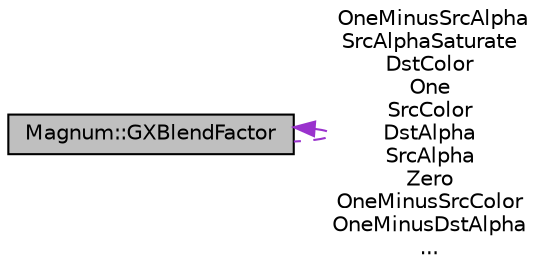 digraph "Magnum::GXBlendFactor"
{
  edge [fontname="Helvetica",fontsize="10",labelfontname="Helvetica",labelfontsize="10"];
  node [fontname="Helvetica",fontsize="10",shape=record];
  Node1 [label="Magnum::GXBlendFactor",height=0.2,width=0.4,color="black", fillcolor="grey75", style="filled", fontcolor="black"];
  Node1 -> Node1 [dir="back",color="darkorchid3",fontsize="10",style="dashed",label=" OneMinusSrcAlpha\nSrcAlphaSaturate\nDstColor\nOne\nSrcColor\nDstAlpha\nSrcAlpha\nZero\nOneMinusSrcColor\nOneMinusDstAlpha\n..." ,fontname="Helvetica"];
}
